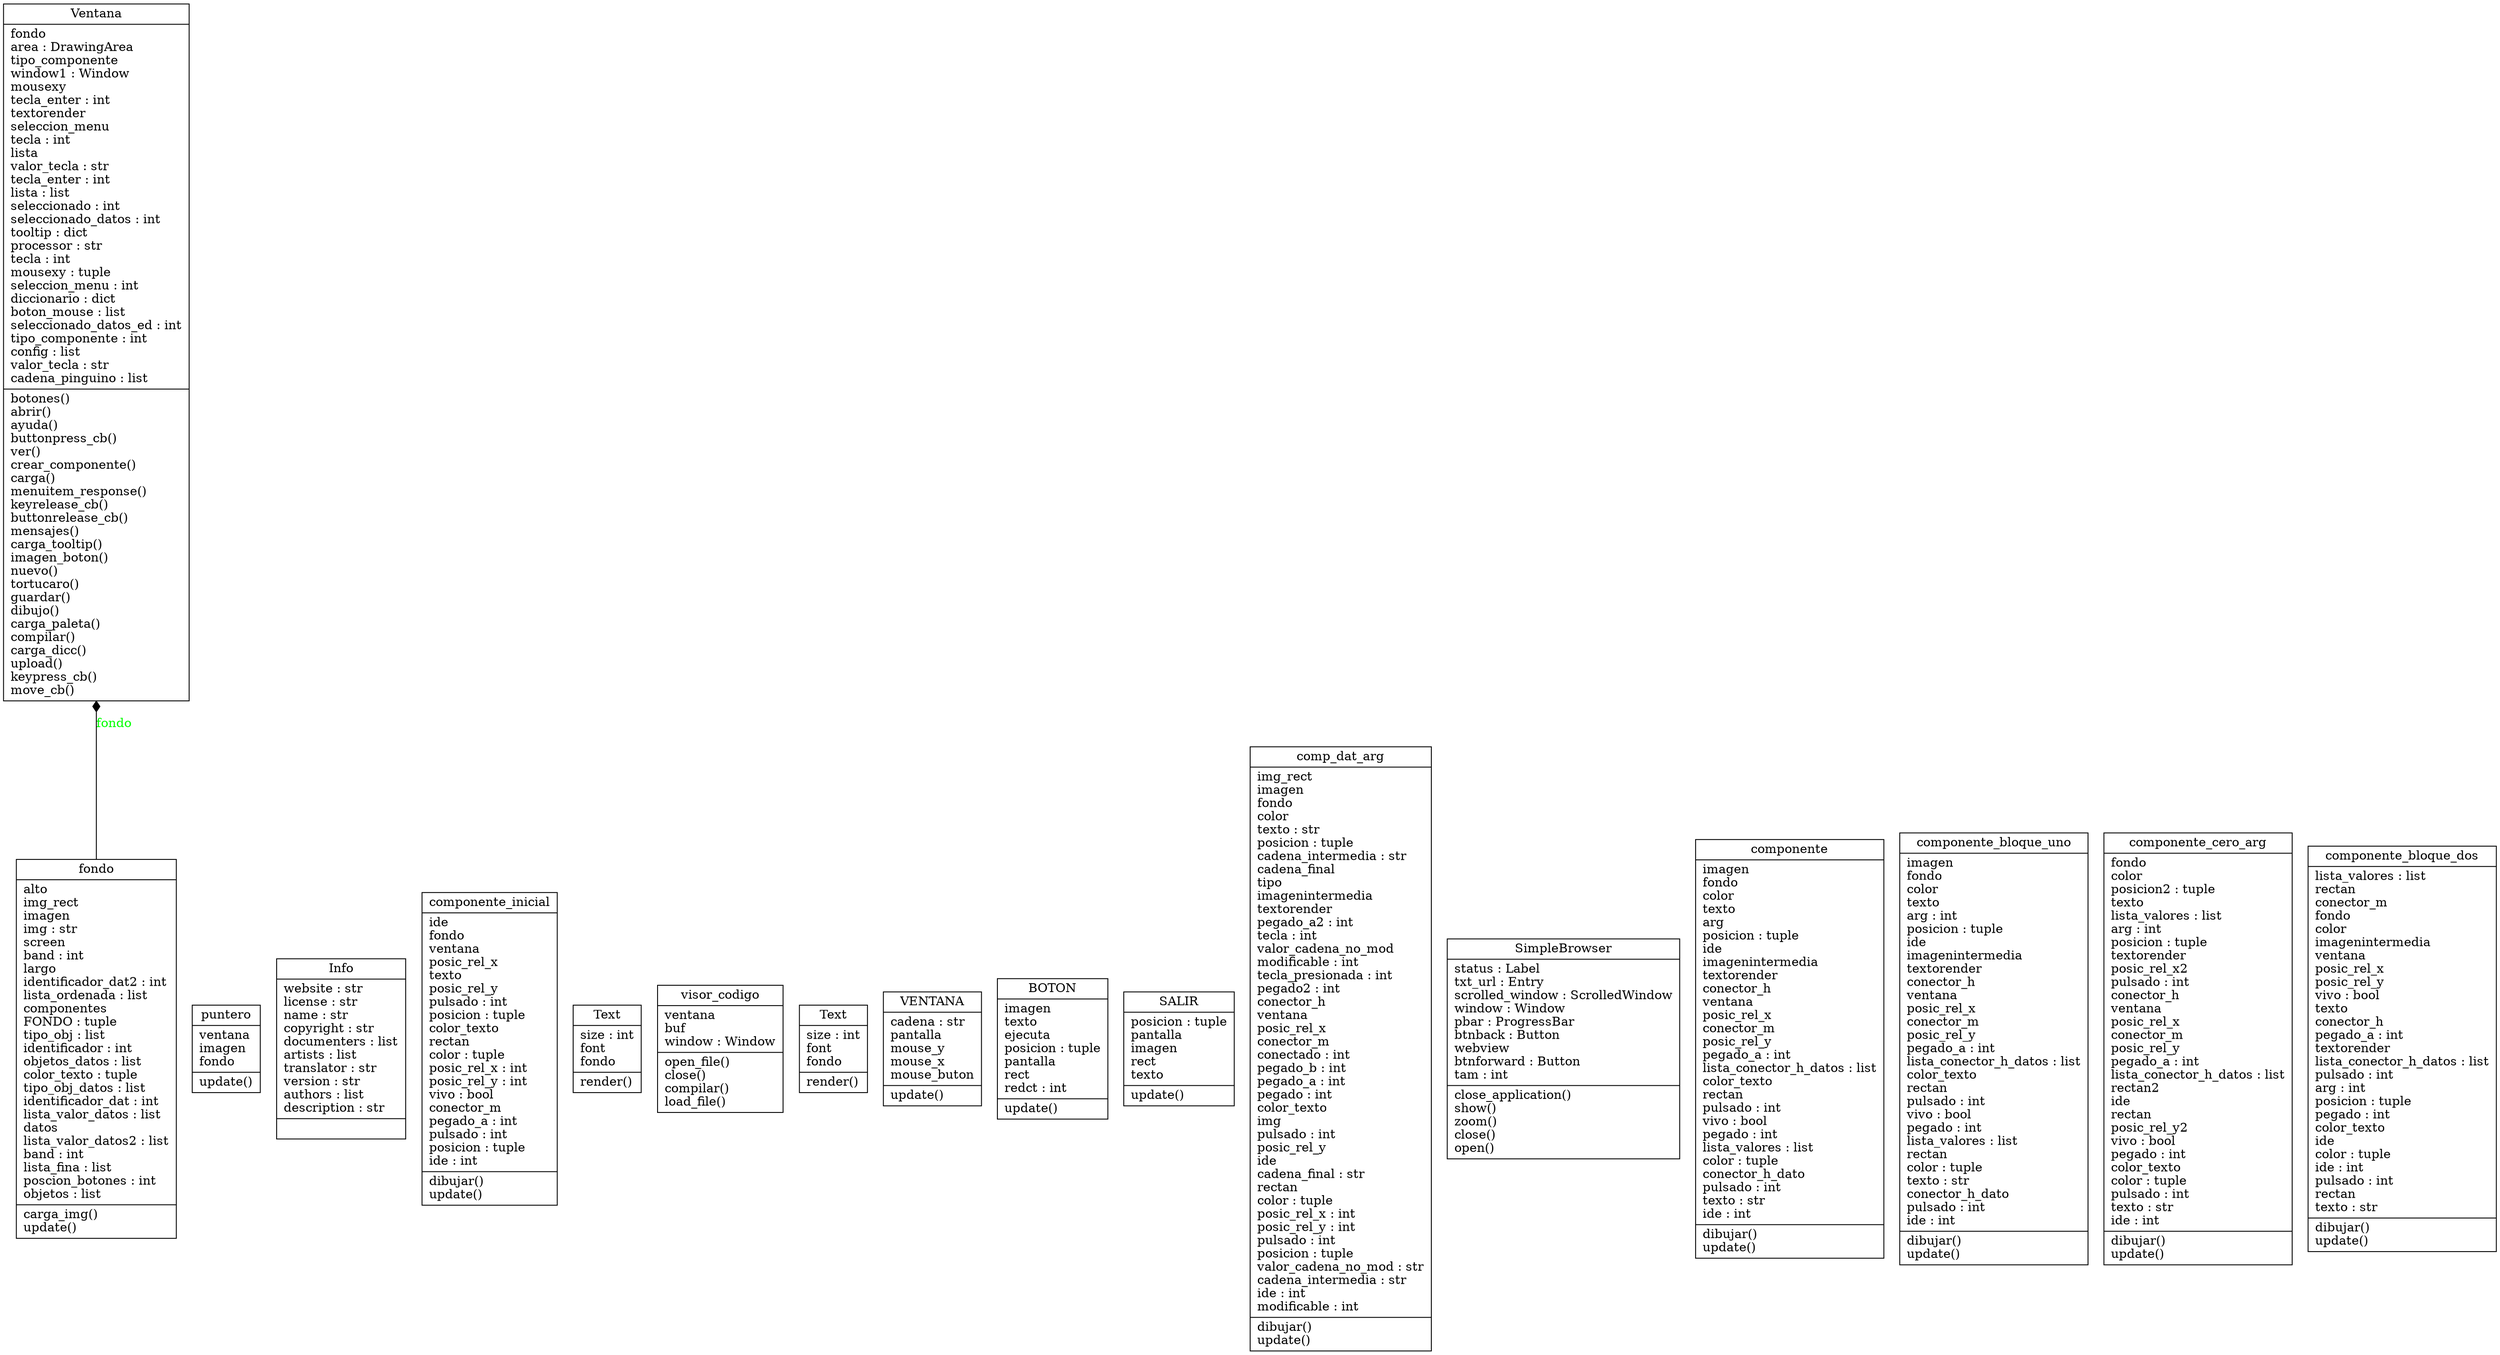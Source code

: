 digraph "classes_uml" {
charset="utf-8"
rankdir=BT
"4" [shape="record", label="{fondo|alto\limg_rect\limagen\limg : str\lscreen\lband : int\llargo\lidentificador_dat2 : int\llista_ordenada : list\lcomponentes\lFONDO : tuple\ltipo_obj : list\lidentificador : int\lobjetos_datos : list\lcolor_texto : tuple\ltipo_obj_datos : list\lidentificador_dat : int\llista_valor_datos : list\ldatos\llista_valor_datos2 : list\lband : int\llista_fina : list\lposcion_botones : int\lobjetos : list\l|carga_img()\lupdate()\l}"];
"5" [shape="record", label="{Ventana|fondo\larea : DrawingArea\ltipo_componente\lwindow1 : Window\lmousexy\ltecla_enter : int\ltextorender\lseleccion_menu\ltecla : int\llista\lvalor_tecla : str\ltecla_enter : int\llista : list\lseleccionado : int\lseleccionado_datos : int\ltooltip : dict\lprocessor : str\ltecla : int\lmousexy : tuple\lseleccion_menu : int\ldiccionario : dict\lboton_mouse : list\lseleccionado_datos_ed : int\ltipo_componente : int\lconfig : list\lvalor_tecla : str\lcadena_pinguino : list\l|botones()\labrir()\layuda()\lbuttonpress_cb()\lver()\lcrear_componente()\lcarga()\lmenuitem_response()\lkeyrelease_cb()\lbuttonrelease_cb()\lmensajes()\lcarga_tooltip()\limagen_boton()\lnuevo()\ltortucaro()\lguardar()\ldibujo()\lcarga_paleta()\lcompilar()\lcarga_dicc()\lupload()\lkeypress_cb()\lmove_cb()\l}"];
"6" [shape="record", label="{puntero|ventana\limagen\lfondo\l|update()\l}"];
"8" [shape="record", label="{Info|website : str\llicense : str\lname : str\lcopyright : str\ldocumenters : list\lartists : list\ltranslator : str\lversion : str\lauthors : list\ldescription : str\l|}"];
"11" [shape="record", label="{componente_inicial|ide\lfondo\lventana\lposic_rel_x\ltexto\lposic_rel_y\lpulsado : int\lposicion : tuple\lcolor_texto\lrectan\lcolor : tuple\lposic_rel_x : int\lposic_rel_y : int\lvivo : bool\lconector_m\lpegado_a : int\lpulsado : int\lposicion : tuple\lide : int\l|dibujar()\lupdate()\l}"];
"13" [shape="record", label="{Text|size : int\lfont\lfondo\l|render()\l}"];
"15" [shape="record", label="{visor_codigo|ventana\lbuf\lwindow : Window\l|open_file()\lclose()\lcompilar()\lload_file()\l}"];
"19" [shape="record", label="{Text|size : int\lfont\lfondo\l|render()\l}"];
"20" [shape="record", label="{VENTANA|cadena : str\lpantalla\lmouse_y\lmouse_x\lmouse_buton\l|update()\l}"];
"21" [shape="record", label="{BOTON|imagen\ltexto\lejecuta\lposicion : tuple\lpantalla\lrect\lredct : int\l|update()\l}"];
"22" [shape="record", label="{SALIR|posicion : tuple\lpantalla\limagen\lrect\ltexto\l|update()\l}"];
"27" [shape="record", label="{comp_dat_arg|img_rect\limagen\lfondo\lcolor\ltexto : str\lposicion : tuple\lcadena_intermedia : str\lcadena_final\ltipo\limagenintermedia\ltextorender\lpegado_a2 : int\ltecla : int\lvalor_cadena_no_mod\lmodificable : int\ltecla_presionada : int\lpegado2 : int\lconector_h\lventana\lposic_rel_x\lconector_m\lconectado : int\lpegado_b : int\lpegado_a : int\lpegado : int\lcolor_texto\limg\lpulsado : int\lposic_rel_y\lide\lcadena_final : str\lrectan\lcolor : tuple\lposic_rel_x : int\lposic_rel_y : int\lpulsado : int\lposicion : tuple\lvalor_cadena_no_mod : str\lcadena_intermedia : str\lide : int\lmodificable : int\l|dibujar()\lupdate()\l}"];
"30" [shape="record", label="{SimpleBrowser|status : Label\ltxt_url : Entry\lscrolled_window : ScrolledWindow\lwindow : Window\lpbar : ProgressBar\lbtnback : Button\lwebview\lbtnforward : Button\ltam : int\l|close_application()\lshow()\lzoom()\lclose()\lopen()\l}"];
"32" [shape="record", label="{componente|imagen\lfondo\lcolor\ltexto\larg\lposicion : tuple\lide\limagenintermedia\ltextorender\lconector_h\lventana\lposic_rel_x\lconector_m\lposic_rel_y\lpegado_a : int\llista_conector_h_datos : list\lcolor_texto\lrectan\lpulsado : int\lvivo : bool\lpegado : int\llista_valores : list\lcolor : tuple\lconector_h_dato\lpulsado : int\ltexto : str\lide : int\l|dibujar()\lupdate()\l}"];
"33" [shape="record", label="{componente_bloque_uno|imagen\lfondo\lcolor\ltexto\larg : int\lposicion : tuple\lide\limagenintermedia\ltextorender\lconector_h\lventana\lposic_rel_x\lconector_m\lposic_rel_y\lpegado_a : int\llista_conector_h_datos : list\lcolor_texto\lrectan\lpulsado : int\lvivo : bool\lpegado : int\llista_valores : list\lrectan\lcolor : tuple\ltexto : str\lconector_h_dato\lpulsado : int\lide : int\l|dibujar()\lupdate()\l}"];
"34" [shape="record", label="{componente_cero_arg|fondo\lcolor\lposicion2 : tuple\ltexto\llista_valores : list\larg : int\lposicion : tuple\ltextorender\lposic_rel_x2\lpulsado : int\lconector_h\lventana\lposic_rel_x\lconector_m\lposic_rel_y\lpegado_a : int\llista_conector_h_datos : list\lrectan2\lide\lrectan\lposic_rel_y2\lvivo : bool\lpegado : int\lcolor_texto\lcolor : tuple\lpulsado : int\ltexto : str\lide : int\l|dibujar()\lupdate()\l}"];
"35" [shape="record", label="{componente_bloque_dos|lista_valores : list\lrectan\lconector_m\lfondo\lcolor\limagenintermedia\lventana\lposic_rel_x\lposic_rel_y\lvivo : bool\ltexto\lconector_h\lpegado_a : int\ltextorender\llista_conector_h_datos : list\lpulsado : int\larg : int\lposicion : tuple\lpegado : int\lcolor_texto\lide\lcolor : tuple\lide : int\lpulsado : int\lrectan\ltexto : str\l|dibujar()\lupdate()\l}"];
"4" -> "5" [arrowhead="diamond", style="solid", arrowtail="none", fontcolor="green", label="fondo"];
}
